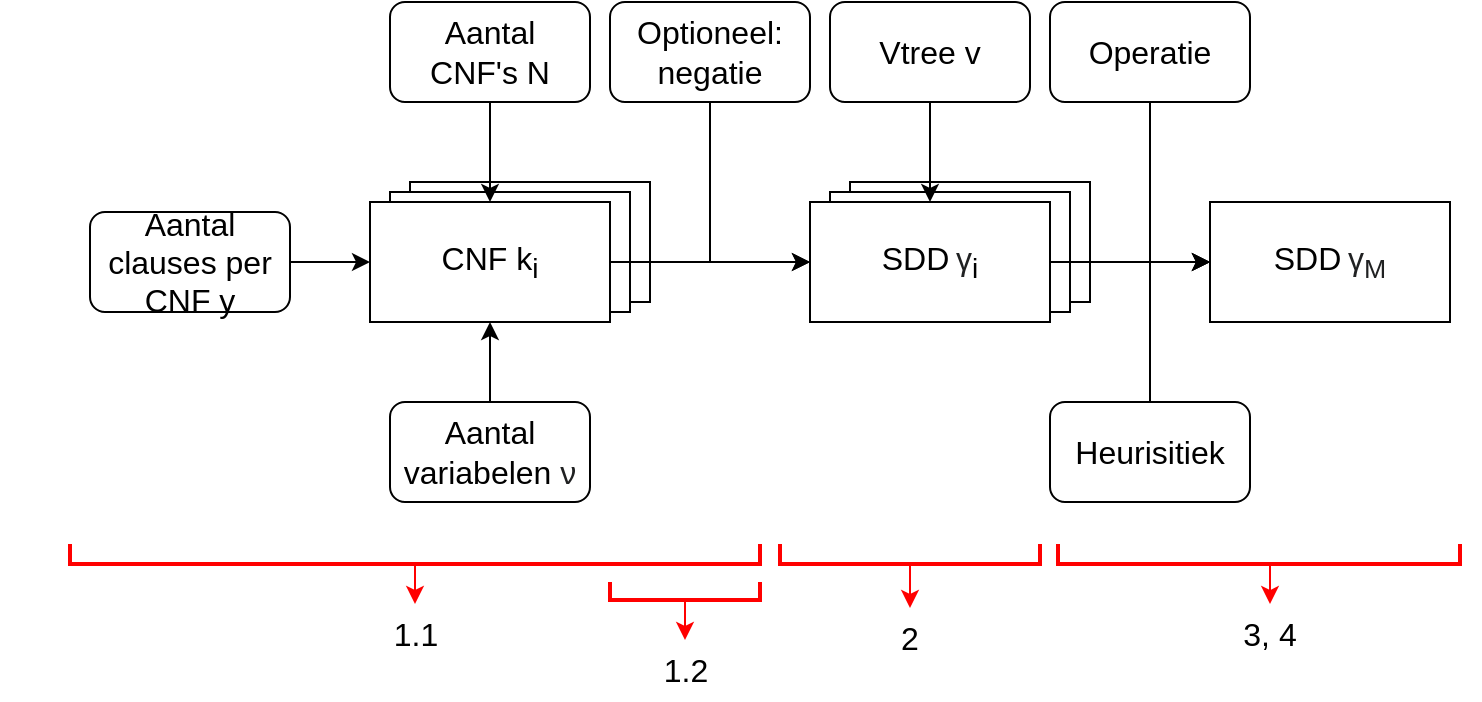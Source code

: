 <mxfile version="24.4.4" type="device">
  <diagram name="Pagina-1" id="V3WfqM-thNujFk5MW7UW">
    <mxGraphModel dx="1362" dy="767" grid="1" gridSize="10" guides="1" tooltips="1" connect="1" arrows="1" fold="1" page="1" pageScale="1" pageWidth="827" pageHeight="1169" math="0" shadow="0">
      <root>
        <mxCell id="0" />
        <mxCell id="1" parent="0" />
        <mxCell id="f-qYm4Km7zCYaurgx8sc-17" value="SDD" style="rounded=0;whiteSpace=wrap;html=1;" parent="1" vertex="1">
          <mxGeometry x="445" y="200" width="120" height="60" as="geometry" />
        </mxCell>
        <mxCell id="f-qYm4Km7zCYaurgx8sc-16" value="SDD" style="rounded=0;whiteSpace=wrap;html=1;" parent="1" vertex="1">
          <mxGeometry x="435" y="205" width="120" height="60" as="geometry" />
        </mxCell>
        <mxCell id="f-qYm4Km7zCYaurgx8sc-15" value="CNF" style="rounded=0;whiteSpace=wrap;html=1;" parent="1" vertex="1">
          <mxGeometry x="225" y="200" width="120" height="60" as="geometry" />
        </mxCell>
        <mxCell id="f-qYm4Km7zCYaurgx8sc-14" value="CNF" style="rounded=0;whiteSpace=wrap;html=1;" parent="1" vertex="1">
          <mxGeometry x="215" y="205" width="120" height="60" as="geometry" />
        </mxCell>
        <mxCell id="f-qYm4Km7zCYaurgx8sc-13" style="edgeStyle=orthogonalEdgeStyle;rounded=0;orthogonalLoop=1;jettySize=auto;html=1;exitX=1;exitY=0.5;exitDx=0;exitDy=0;entryX=0;entryY=0.5;entryDx=0;entryDy=0;" parent="1" source="f-qYm4Km7zCYaurgx8sc-1" target="f-qYm4Km7zCYaurgx8sc-12" edge="1">
          <mxGeometry relative="1" as="geometry" />
        </mxCell>
        <mxCell id="f-qYm4Km7zCYaurgx8sc-1" value="&lt;font style=&quot;&quot;&gt;&lt;span style=&quot;font-size: 16px;&quot;&gt;CNF &lt;/span&gt;&lt;font style=&quot;font-size: 16px;&quot;&gt;k&lt;/font&gt;&lt;sub style=&quot;&quot;&gt;&lt;font style=&quot;font-size: 14px;&quot;&gt;i&lt;/font&gt;&lt;/sub&gt;&lt;/font&gt;" style="rounded=0;whiteSpace=wrap;html=1;" parent="1" vertex="1">
          <mxGeometry x="205" y="210" width="120" height="60" as="geometry" />
        </mxCell>
        <mxCell id="f-qYm4Km7zCYaurgx8sc-9" style="edgeStyle=orthogonalEdgeStyle;rounded=0;orthogonalLoop=1;jettySize=auto;html=1;exitX=0.5;exitY=1;exitDx=0;exitDy=0;entryX=0.5;entryY=0;entryDx=0;entryDy=0;" parent="1" source="f-qYm4Km7zCYaurgx8sc-3" target="f-qYm4Km7zCYaurgx8sc-1" edge="1">
          <mxGeometry relative="1" as="geometry" />
        </mxCell>
        <mxCell id="f-qYm4Km7zCYaurgx8sc-3" value="&lt;font style=&quot;font-size: 16px;&quot;&gt;Aantal CNF&#39;s&amp;nbsp;&lt;span style=&quot;background-color: initial;&quot;&gt;N&lt;/span&gt;&lt;/font&gt;" style="rounded=1;whiteSpace=wrap;html=1;gradientColor=none;fillColor=default;" parent="1" vertex="1">
          <mxGeometry x="215" y="110" width="100" height="50" as="geometry" />
        </mxCell>
        <mxCell id="f-qYm4Km7zCYaurgx8sc-11" style="edgeStyle=orthogonalEdgeStyle;rounded=0;orthogonalLoop=1;jettySize=auto;html=1;exitX=1;exitY=0.5;exitDx=0;exitDy=0;entryX=0;entryY=0.5;entryDx=0;entryDy=0;" parent="1" source="f-qYm4Km7zCYaurgx8sc-5" target="f-qYm4Km7zCYaurgx8sc-1" edge="1">
          <mxGeometry relative="1" as="geometry" />
        </mxCell>
        <mxCell id="f-qYm4Km7zCYaurgx8sc-5" value="&lt;font style=&quot;font-size: 16px;&quot;&gt;Aantal clauses per CNF y&lt;/font&gt;" style="rounded=1;whiteSpace=wrap;html=1;" parent="1" vertex="1">
          <mxGeometry x="65" y="215" width="100" height="50" as="geometry" />
        </mxCell>
        <mxCell id="f-qYm4Km7zCYaurgx8sc-10" style="edgeStyle=orthogonalEdgeStyle;rounded=0;orthogonalLoop=1;jettySize=auto;html=1;exitX=0.5;exitY=0;exitDx=0;exitDy=0;entryX=0.5;entryY=1;entryDx=0;entryDy=0;" parent="1" source="f-qYm4Km7zCYaurgx8sc-8" target="f-qYm4Km7zCYaurgx8sc-1" edge="1">
          <mxGeometry relative="1" as="geometry" />
        </mxCell>
        <mxCell id="f-qYm4Km7zCYaurgx8sc-8" value="&lt;font style=&quot;font-size: 16px;&quot;&gt;Aantal variabelen&amp;nbsp;&lt;/font&gt;&lt;span style=&quot;color: rgb(32, 33, 34); font-family: sans-serif; font-size: 16px; text-align: start; background-color: rgb(255, 255, 255);&quot;&gt;ν&lt;/span&gt;" style="rounded=1;whiteSpace=wrap;html=1;" parent="1" vertex="1">
          <mxGeometry x="215" y="310" width="100" height="50" as="geometry" />
        </mxCell>
        <mxCell id="f-qYm4Km7zCYaurgx8sc-19" style="edgeStyle=orthogonalEdgeStyle;rounded=0;orthogonalLoop=1;jettySize=auto;html=1;exitX=1;exitY=0.5;exitDx=0;exitDy=0;entryX=0;entryY=0.5;entryDx=0;entryDy=0;" parent="1" source="f-qYm4Km7zCYaurgx8sc-12" target="f-qYm4Km7zCYaurgx8sc-18" edge="1">
          <mxGeometry relative="1" as="geometry" />
        </mxCell>
        <mxCell id="f-qYm4Km7zCYaurgx8sc-12" value="&lt;font style=&quot;font-size: 16px;&quot;&gt;SDD&lt;/font&gt;&amp;nbsp;&lt;span style=&quot;color: rgb(32, 33, 34); font-family: sans-serif; font-size: 16px; text-align: start; background-color: rgb(255, 255, 255);&quot;&gt;γ&lt;/span&gt;&lt;span style=&quot;text-align: start; white-space-collapse: preserve;&quot;&gt;&lt;sub style=&quot;&quot;&gt;&lt;font style=&quot;font-size: 14px;&quot;&gt;i&lt;/font&gt;&lt;/sub&gt;&lt;/span&gt;" style="rounded=0;whiteSpace=wrap;html=1;" parent="1" vertex="1">
          <mxGeometry x="425" y="210" width="120" height="60" as="geometry" />
        </mxCell>
        <mxCell id="f-qYm4Km7zCYaurgx8sc-18" value="&lt;font style=&quot;font-size: 16px;&quot;&gt;SDD&lt;/font&gt;&amp;nbsp;&lt;span style=&quot;color: rgb(32, 33, 34); font-family: sans-serif; font-size: 16px; text-align: start; background-color: rgb(255, 255, 255);&quot;&gt;γ&lt;sub&gt;M&lt;/sub&gt;&lt;/span&gt;" style="rounded=0;whiteSpace=wrap;html=1;" parent="1" vertex="1">
          <mxGeometry x="625" y="210" width="120" height="60" as="geometry" />
        </mxCell>
        <mxCell id="f-qYm4Km7zCYaurgx8sc-22" style="edgeStyle=orthogonalEdgeStyle;rounded=0;orthogonalLoop=1;jettySize=auto;html=1;exitX=0.5;exitY=1;exitDx=0;exitDy=0;" parent="1" source="f-qYm4Km7zCYaurgx8sc-21" edge="1">
          <mxGeometry relative="1" as="geometry">
            <mxPoint x="625.0" y="240" as="targetPoint" />
            <Array as="points">
              <mxPoint x="595" y="240" />
            </Array>
          </mxGeometry>
        </mxCell>
        <mxCell id="f-qYm4Km7zCYaurgx8sc-21" value="&lt;font style=&quot;font-size: 16px;&quot;&gt;Operatie&lt;/font&gt;" style="rounded=1;whiteSpace=wrap;html=1;gradientColor=none;fillColor=default;" parent="1" vertex="1">
          <mxGeometry x="545" y="110" width="100" height="50" as="geometry" />
        </mxCell>
        <mxCell id="fE1abJo1LZpxFFLuJoo8-2" style="edgeStyle=orthogonalEdgeStyle;rounded=0;orthogonalLoop=1;jettySize=auto;html=1;exitX=0.5;exitY=0;exitDx=0;exitDy=0;entryX=0;entryY=0.5;entryDx=0;entryDy=0;" parent="1" source="fE1abJo1LZpxFFLuJoo8-1" target="f-qYm4Km7zCYaurgx8sc-18" edge="1">
          <mxGeometry relative="1" as="geometry" />
        </mxCell>
        <mxCell id="fE1abJo1LZpxFFLuJoo8-1" value="&lt;font style=&quot;font-size: 16px;&quot;&gt;Heurisitiek&lt;/font&gt;" style="rounded=1;whiteSpace=wrap;html=1;gradientColor=none;fillColor=default;" parent="1" vertex="1">
          <mxGeometry x="545" y="310" width="100" height="50" as="geometry" />
        </mxCell>
        <mxCell id="fE1abJo1LZpxFFLuJoo8-4" style="edgeStyle=orthogonalEdgeStyle;rounded=0;orthogonalLoop=1;jettySize=auto;html=1;exitX=0.5;exitY=1;exitDx=0;exitDy=0;entryX=0.5;entryY=0;entryDx=0;entryDy=0;" parent="1" source="fE1abJo1LZpxFFLuJoo8-3" target="f-qYm4Km7zCYaurgx8sc-12" edge="1">
          <mxGeometry relative="1" as="geometry" />
        </mxCell>
        <mxCell id="fE1abJo1LZpxFFLuJoo8-3" value="&lt;font style=&quot;font-size: 16px;&quot;&gt;Vtree v&lt;/font&gt;" style="rounded=1;whiteSpace=wrap;html=1;gradientColor=none;fillColor=default;" parent="1" vertex="1">
          <mxGeometry x="435" y="110" width="100" height="50" as="geometry" />
        </mxCell>
        <mxCell id="S2wWeGkoHn_2y6ia53Fw-2" style="edgeStyle=orthogonalEdgeStyle;rounded=0;orthogonalLoop=1;jettySize=auto;html=1;exitX=0.5;exitY=1;exitDx=0;exitDy=0;entryX=0;entryY=0.5;entryDx=0;entryDy=0;" edge="1" parent="1" source="S2wWeGkoHn_2y6ia53Fw-1" target="f-qYm4Km7zCYaurgx8sc-12">
          <mxGeometry relative="1" as="geometry" />
        </mxCell>
        <mxCell id="S2wWeGkoHn_2y6ia53Fw-1" value="&lt;span style=&quot;font-size: 16px;&quot;&gt;Optioneel: negatie&lt;/span&gt;" style="rounded=1;whiteSpace=wrap;html=1;gradientColor=none;fillColor=default;" vertex="1" parent="1">
          <mxGeometry x="325" y="110" width="100" height="50" as="geometry" />
        </mxCell>
        <mxCell id="S2wWeGkoHn_2y6ia53Fw-5" style="edgeStyle=orthogonalEdgeStyle;rounded=0;orthogonalLoop=1;jettySize=auto;html=1;exitX=0.5;exitY=1;exitDx=0;exitDy=0;entryX=0.5;entryY=0;entryDx=0;entryDy=0;strokeColor=#FF0000;" edge="1" parent="1" source="S2wWeGkoHn_2y6ia53Fw-4" target="S2wWeGkoHn_2y6ia53Fw-6">
          <mxGeometry relative="1" as="geometry">
            <mxPoint x="240" y="451" as="targetPoint" />
          </mxGeometry>
        </mxCell>
        <mxCell id="S2wWeGkoHn_2y6ia53Fw-4" value="" style="rounded=0;whiteSpace=wrap;html=1;strokeColor=#ff0000;fillColor=none;strokeWidth=2;" vertex="1" parent="1">
          <mxGeometry x="55" y="371" width="345" height="20" as="geometry" />
        </mxCell>
        <mxCell id="S2wWeGkoHn_2y6ia53Fw-6" value="&lt;font style=&quot;font-size: 16px;&quot;&gt;1.1&lt;/font&gt;" style="rounded=1;whiteSpace=wrap;html=1;strokeWidth=0;fillColor=none;strokeColor=none;" vertex="1" parent="1">
          <mxGeometry x="202.5" y="411" width="50" height="30" as="geometry" />
        </mxCell>
        <mxCell id="S2wWeGkoHn_2y6ia53Fw-8" style="edgeStyle=orthogonalEdgeStyle;rounded=0;orthogonalLoop=1;jettySize=auto;html=1;exitX=0.5;exitY=1;exitDx=0;exitDy=0;entryX=0.5;entryY=0;entryDx=0;entryDy=0;strokeColor=#FF0000;" edge="1" parent="1" source="S2wWeGkoHn_2y6ia53Fw-9" target="S2wWeGkoHn_2y6ia53Fw-10">
          <mxGeometry relative="1" as="geometry">
            <mxPoint x="420" y="539" as="targetPoint" />
          </mxGeometry>
        </mxCell>
        <mxCell id="S2wWeGkoHn_2y6ia53Fw-9" value="" style="rounded=0;whiteSpace=wrap;html=1;strokeColor=#ff0000;fillColor=none;strokeWidth=2;" vertex="1" parent="1">
          <mxGeometry x="325" y="398" width="75" height="11" as="geometry" />
        </mxCell>
        <mxCell id="S2wWeGkoHn_2y6ia53Fw-10" value="&lt;font style=&quot;font-size: 16px;&quot;&gt;1.2&lt;/font&gt;" style="rounded=1;whiteSpace=wrap;html=1;strokeWidth=0;fillColor=none;strokeColor=none;" vertex="1" parent="1">
          <mxGeometry x="337.5" y="429" width="50" height="30" as="geometry" />
        </mxCell>
        <mxCell id="S2wWeGkoHn_2y6ia53Fw-11" value="" style="rounded=0;whiteSpace=wrap;html=1;strokeColor=none;fillColor=default;" vertex="1" parent="1">
          <mxGeometry x="310" y="393" width="115" height="7" as="geometry" />
        </mxCell>
        <mxCell id="S2wWeGkoHn_2y6ia53Fw-12" style="edgeStyle=orthogonalEdgeStyle;rounded=0;orthogonalLoop=1;jettySize=auto;html=1;exitX=0.5;exitY=1;exitDx=0;exitDy=0;entryX=0.5;entryY=0;entryDx=0;entryDy=0;strokeColor=#FF0000;" edge="1" parent="1" source="S2wWeGkoHn_2y6ia53Fw-13" target="S2wWeGkoHn_2y6ia53Fw-14">
          <mxGeometry relative="1" as="geometry">
            <mxPoint x="545" y="586" as="targetPoint" />
          </mxGeometry>
        </mxCell>
        <mxCell id="S2wWeGkoHn_2y6ia53Fw-13" value="" style="rounded=0;whiteSpace=wrap;html=1;strokeColor=#ff0000;fillColor=none;strokeWidth=2;" vertex="1" parent="1">
          <mxGeometry x="410" y="371" width="130" height="20" as="geometry" />
        </mxCell>
        <mxCell id="S2wWeGkoHn_2y6ia53Fw-14" value="&lt;font style=&quot;font-size: 16px;&quot;&gt;2&lt;/font&gt;" style="rounded=1;whiteSpace=wrap;html=1;strokeWidth=0;fillColor=none;strokeColor=none;" vertex="1" parent="1">
          <mxGeometry x="450" y="413" width="50" height="30" as="geometry" />
        </mxCell>
        <mxCell id="S2wWeGkoHn_2y6ia53Fw-16" style="edgeStyle=orthogonalEdgeStyle;rounded=0;orthogonalLoop=1;jettySize=auto;html=1;exitX=0.5;exitY=1;exitDx=0;exitDy=0;entryX=0.5;entryY=0;entryDx=0;entryDy=0;strokeColor=#FF0000;" edge="1" parent="1" source="S2wWeGkoHn_2y6ia53Fw-17" target="S2wWeGkoHn_2y6ia53Fw-18">
          <mxGeometry relative="1" as="geometry">
            <mxPoint x="684" y="586" as="targetPoint" />
          </mxGeometry>
        </mxCell>
        <mxCell id="S2wWeGkoHn_2y6ia53Fw-17" value="" style="rounded=0;whiteSpace=wrap;html=1;strokeColor=#ff0000;fillColor=none;strokeWidth=2;" vertex="1" parent="1">
          <mxGeometry x="549" y="371" width="201" height="20" as="geometry" />
        </mxCell>
        <mxCell id="S2wWeGkoHn_2y6ia53Fw-18" value="&lt;font style=&quot;font-size: 16px;&quot;&gt;3, 4&lt;/font&gt;" style="rounded=1;whiteSpace=wrap;html=1;strokeWidth=0;fillColor=none;strokeColor=none;" vertex="1" parent="1">
          <mxGeometry x="630" y="411" width="50" height="30" as="geometry" />
        </mxCell>
        <mxCell id="S2wWeGkoHn_2y6ia53Fw-7" value="" style="rounded=0;whiteSpace=wrap;html=1;strokeColor=none;fillColor=default;" vertex="1" parent="1">
          <mxGeometry x="20" y="361" width="740" height="20" as="geometry" />
        </mxCell>
      </root>
    </mxGraphModel>
  </diagram>
</mxfile>
